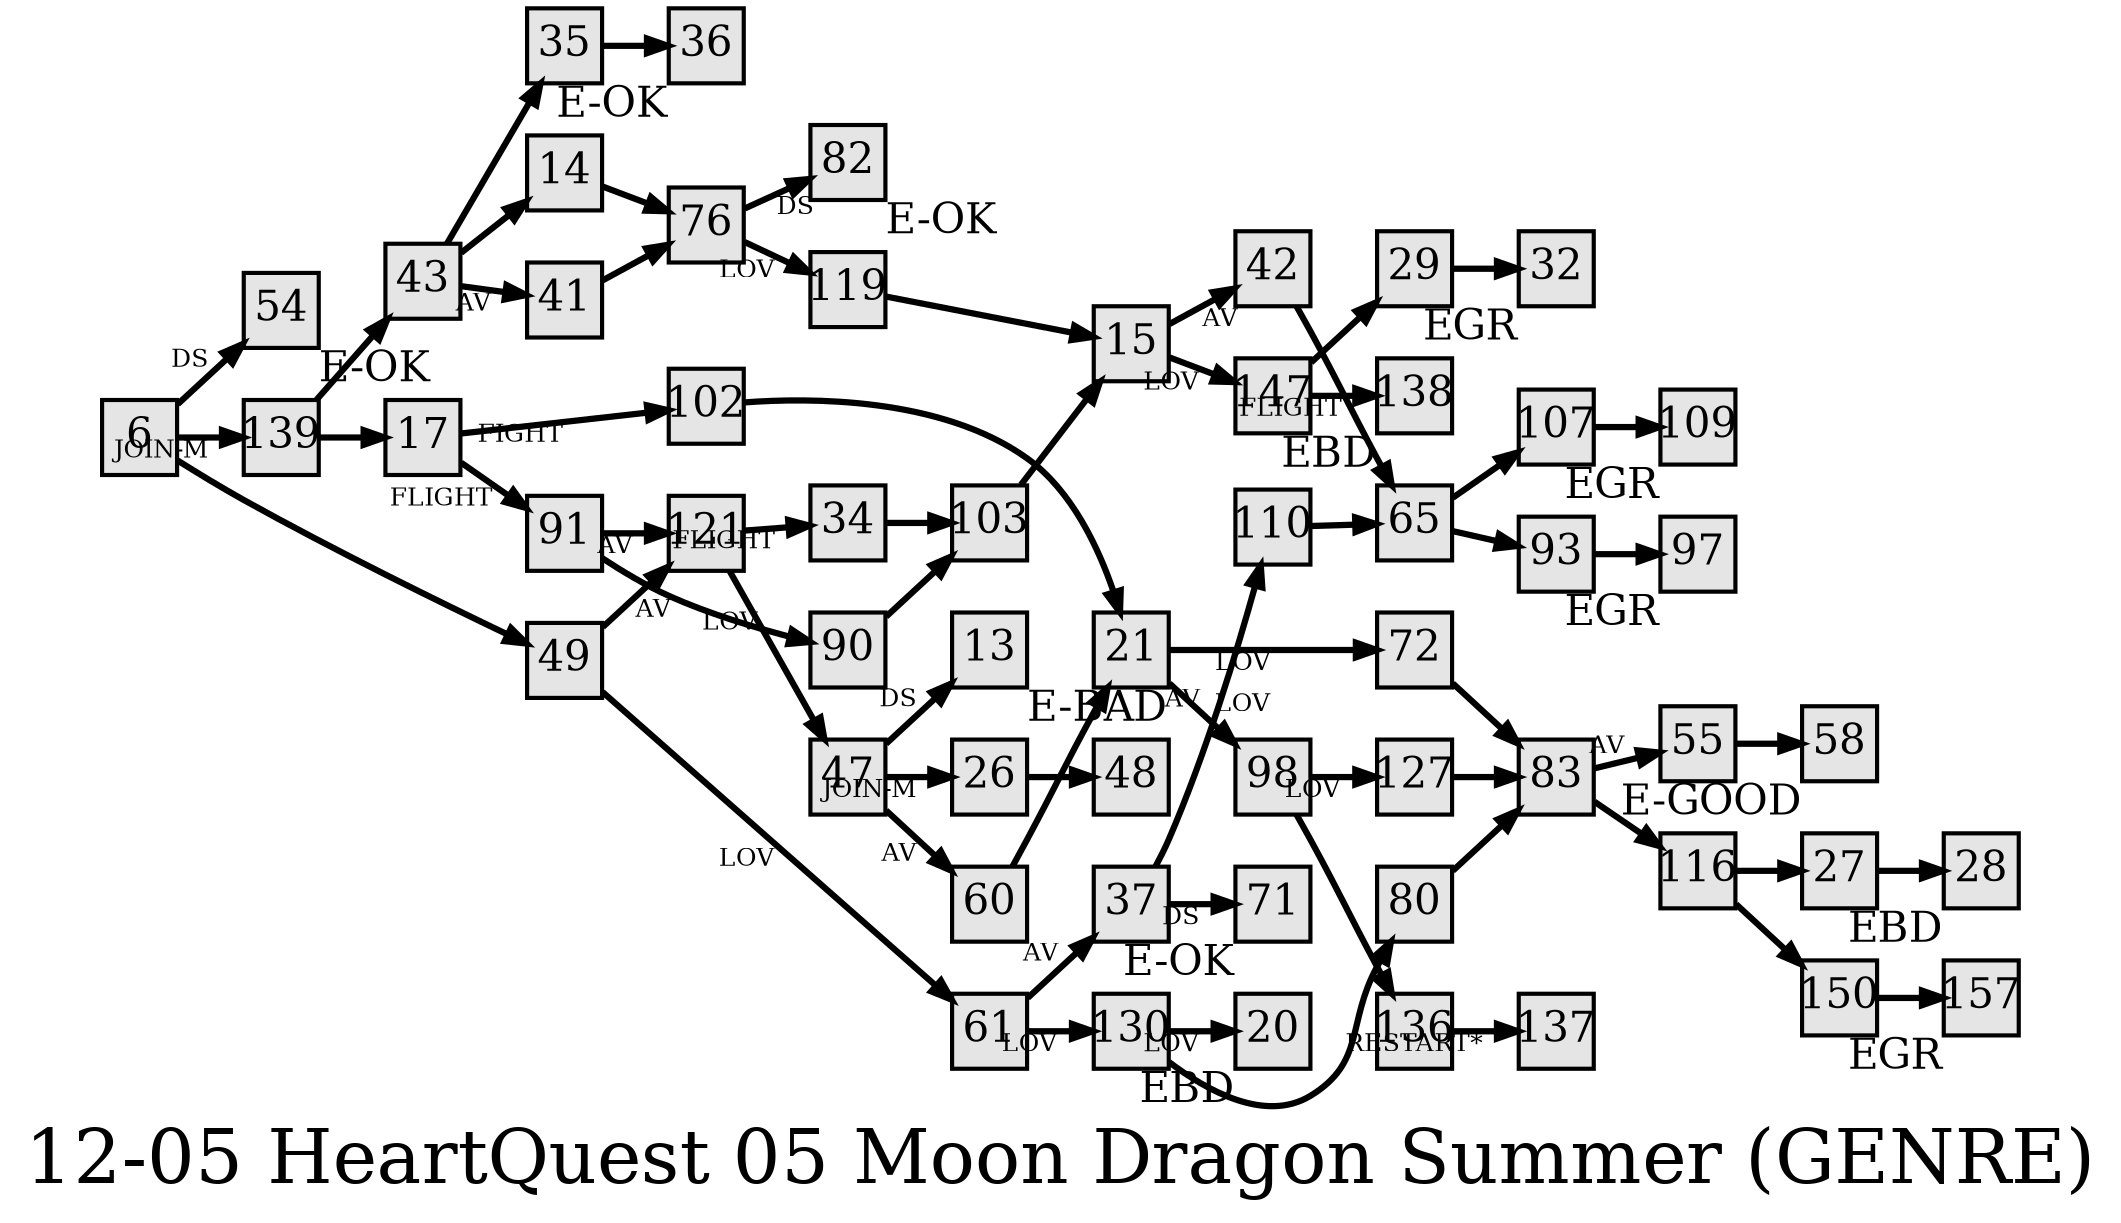 digraph g{
  graph [ label="12-05 HeartQuest 05 Moon Dragon Summer (GENRE)" rankdir=LR, ordering=out, fontsize=36, nodesep="0.35", ranksep="0.45"];
  node  [shape=rect, penwidth=2, fontsize=20, style=filled, fillcolor=grey90, margin="0,0", labelfloat=true, regular=true, fixedsize=true];
  edge  [labelfloat=true, penwidth=3, fontsize=12];
  // ---;
  // group  : Katz;
  // id     :;
  // gbid   :;
  // series :;
  // title  :;
  // author :;
  // credit:;
  // - name : Juliet Way-Henthorne;
  // role : encoder;
  // date : 2017-09-15;
  // - name : Jeremy Douglass;
  // role : editor;
  // date : 2017-10-19;
  // render:;
  // - name   : ?;
  // styles : ?;
  // engine : dot;
  // comment: >;
  
  // ---;
  
  // From | To | Label;
  
  6 -> 54	[ xlabel="DS" ];
  6 -> 139	[ xlabel="JOIN-M" ];
  6 -> 49;
  13	[ xlabel="E-BAD" ];
  14 -> 76;
  15 -> 42	[ xlabel="AV" ];
  15 -> 147	[ xlabel="LOV" ];
  17 -> 102	[ xlabel="FIGHT" ];
  17 -> 91	[ xlabel="FLIGHT" ];
  20	[ xlabel="EBD" ];
  21 -> 72	[ xlabel="LOV" ];
  21 -> 98	[ xlabel="AV" ];
  26 -> 48;
  27 -> 28;
  28	[ xlabel="EBD" ];
  29 -> 32;
  32	[ xlabel="EGR" ];
  34 -> 103;
  35 -> 36;
  36	[ xlabel="E-OK" ];
  37 -> 110	[ xlabel="LOV" ];
  37 -> 71	[ xlabel="DS" ];
  41 -> 76;
  42 -> 65;
  43 -> 35;
  43 -> 14;
  43 -> 41	[ xlabel="AV" ];
  47 -> 13	[ xlabel="DS" ];
  47 -> 26	[ xlabel="JOIN-M" ];
  47 -> 60	[ xlabel="AV" ];
  49 -> 121	[ xlabel="AV" ];
  49 -> 61	[ xlabel="LOV" ];
  54	[ xlabel="E-OK" ];
  55 -> 58;
  58	[ xlabel="E-GOOD" ];
  60 -> 21;
  61 -> 37	[ xlabel="AV" ];
  61 -> 130	[ xlabel="LOV" ];
  65 -> 107;
  65 -> 93;
  71	[ xlabel="E-OK" ];
  72 -> 83;
  76 -> 119	[ xlabel="LOV" ];
  76 -> 82	[ xlabel="DS" ];
  80 -> 83;
  82	[ xlabel="E-OK" ];
  83 -> 55	[ xlabel="AV" ];
  83 -> 116;
  90 -> 103;
  91 -> 121	[ xlabel="AV" ];
  91 -> 90	[ xlabel="LOV" ];
  93 -> 97;
  97	[ xlabel="EGR" ];
  98 -> 127	[ xlabel="LOV" ];
  98 -> 136;
  102 -> 21;
  103 -> 15;
  107 -> 109;
  109	[ xlabel="EGR" ];
  110 -> 65;
  116 -> 27;
  116 -> 150;
  119 -> 15;
  121 -> 34	[ xlabel="FLIGHT" ];
  121 -> 47;
  127 -> 83;
  130 -> 20	[ xlabel="LOV" ];
  130 -> 80;
  136 -> 137	[ xlabel="RESTART*" ];
  138	[ xlabel="EBD" ];
  139 -> 43;
  139 -> 17;
  147 -> 29;
  147 -> 138	[ xlabel="FLIGHT" ];
  150 -> 157;
  157	[ xlabel="EGR" ];
}

